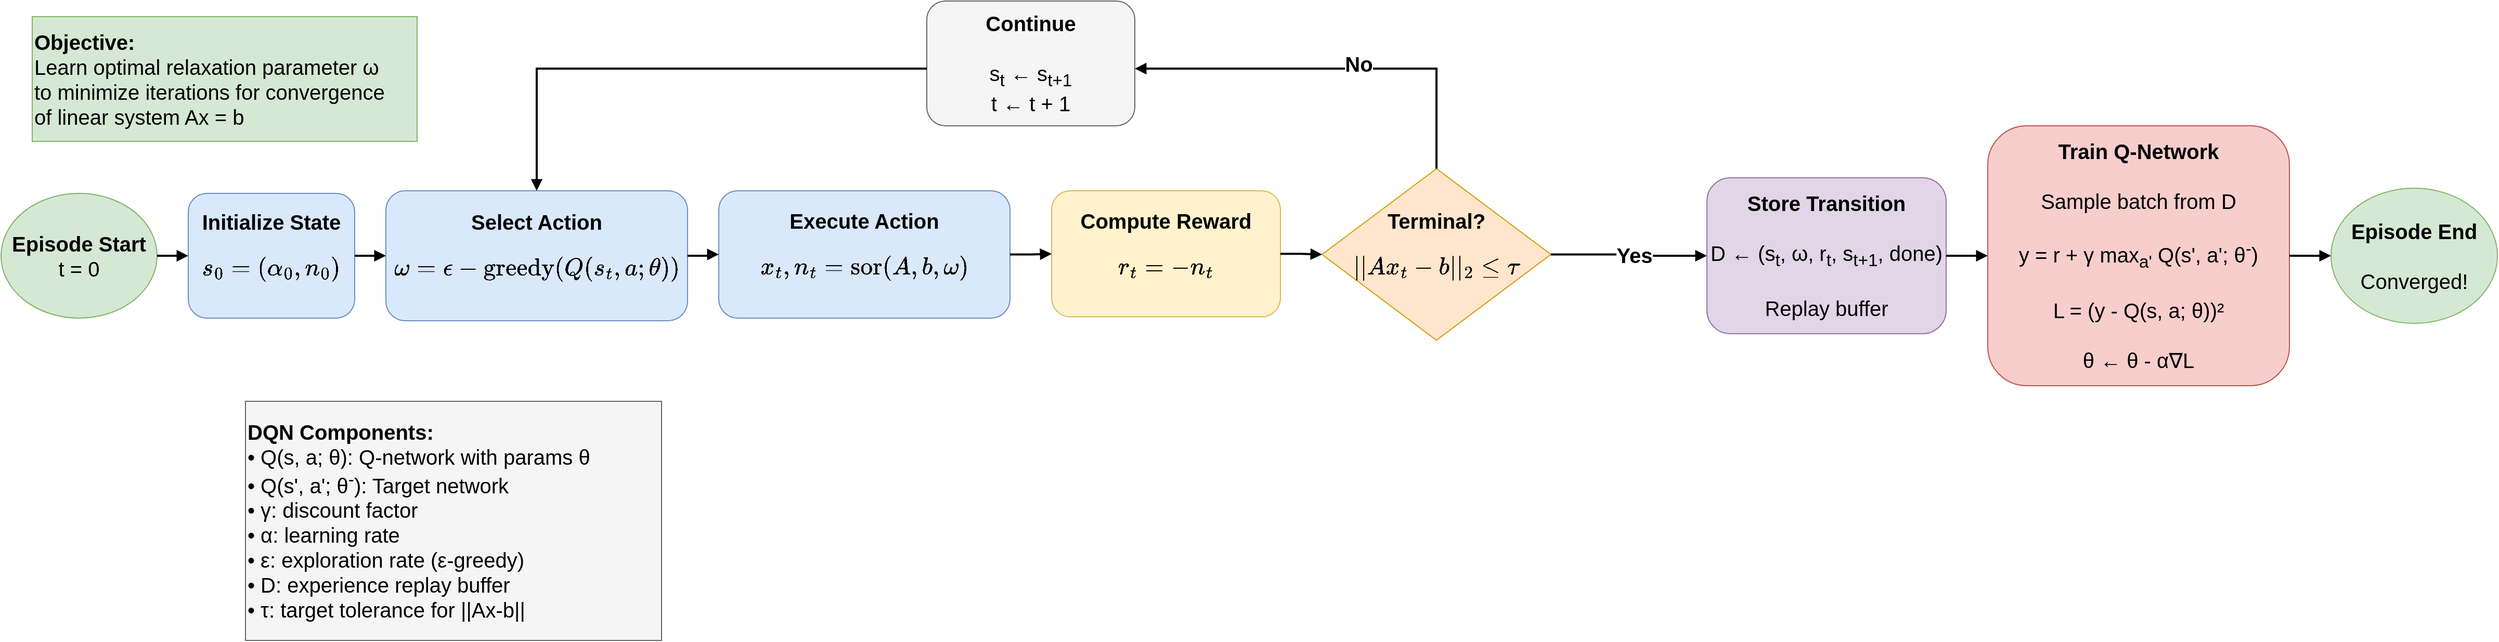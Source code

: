 <mxfile version="28.2.7">
  <diagram name="DQN Methodology" id="S8tuXIqve_KqgAu0fcvP">
    <mxGraphModel dx="2276" dy="863" grid="1" gridSize="10" guides="1" tooltips="1" connect="1" arrows="1" fold="1" page="1" pageScale="1" pageWidth="850" pageHeight="1100" math="1" shadow="0">
      <root>
        <mxCell id="0" />
        <mxCell id="1" parent="0" />
        <mxCell id="IJmZggZovkUzVdCnAwnD-50" value="&lt;b&gt;Episode Start&lt;/b&gt;&lt;br&gt;t = 0" style="ellipse;whiteSpace=wrap;html=1;fillColor=#d5e8d4;strokeColor=#82b366;fontSize=20;" vertex="1" parent="1">
          <mxGeometry x="-210" y="360" width="150" height="120" as="geometry" />
        </mxCell>
        <mxCell id="IJmZggZovkUzVdCnAwnD-51" value="&lt;b&gt;Initialize State&lt;/b&gt;&lt;br&gt;$$s_0=(\alpha_0,n_0)$$" style="rounded=1;whiteSpace=wrap;html=1;fillColor=#dae8fc;strokeColor=#6c8ebf;fontSize=20;" vertex="1" parent="1">
          <mxGeometry x="-30" y="360" width="160" height="120" as="geometry" />
        </mxCell>
        <mxCell id="IJmZggZovkUzVdCnAwnD-52" value="&lt;b&gt;Select Action&lt;/b&gt;&lt;br&gt;&lt;div&gt;$$\omega=\epsilon-\text{greedy}(Q(s_t,a;\theta))$$&lt;/div&gt;" style="rounded=1;whiteSpace=wrap;html=1;fillColor=#dae8fc;strokeColor=#6c8ebf;fontSize=20;" vertex="1" parent="1">
          <mxGeometry x="160" y="357.5" width="290" height="125" as="geometry" />
        </mxCell>
        <mxCell id="IJmZggZovkUzVdCnAwnD-53" value="&lt;b&gt;Execute Action&lt;/b&gt;&lt;br&gt;$$x_t,n_t=\text{sor}(A,b,\omega)$$" style="rounded=1;whiteSpace=wrap;html=1;fillColor=#dae8fc;strokeColor=#6c8ebf;fontSize=20;" vertex="1" parent="1">
          <mxGeometry x="480" y="357.5" width="280" height="122.5" as="geometry" />
        </mxCell>
        <mxCell id="IJmZggZovkUzVdCnAwnD-54" value="&lt;b&gt;Compute Reward&lt;/b&gt;&lt;br&gt;$$r_t=-n_t$$" style="rounded=1;whiteSpace=wrap;html=1;fillColor=#fff2cc;strokeColor=#d6b656;fontSize=20;" vertex="1" parent="1">
          <mxGeometry x="800" y="357.5" width="220" height="121.25" as="geometry" />
        </mxCell>
        <mxCell id="IJmZggZovkUzVdCnAwnD-55" value="&lt;b&gt;Terminal?&lt;/b&gt;&lt;br&gt;$$||Ax_t-b||_2 \leq \tau$$" style="rhombus;whiteSpace=wrap;html=1;fillColor=#ffe6cc;strokeColor=#d79b00;fontSize=20;" vertex="1" parent="1">
          <mxGeometry x="1060" y="336.25" width="220" height="165" as="geometry" />
        </mxCell>
        <mxCell id="IJmZggZovkUzVdCnAwnD-56" value="&lt;b&gt;Store Transition&lt;/b&gt;&lt;br&gt;&lt;br&gt;D ← (s&lt;sub&gt;t&lt;/sub&gt;, ω, r&lt;sub&gt;t&lt;/sub&gt;, s&lt;sub&gt;t+1&lt;/sub&gt;, done)&lt;br&gt;&lt;br&gt;Replay buffer" style="rounded=1;whiteSpace=wrap;html=1;fillColor=#e1d5e7;strokeColor=#9673a6;fontSize=20;" vertex="1" parent="1">
          <mxGeometry x="1430" y="345" width="230" height="150" as="geometry" />
        </mxCell>
        <mxCell id="IJmZggZovkUzVdCnAwnD-57" value="&lt;b&gt;Train Q-Network&lt;/b&gt;&lt;br&gt;&lt;br&gt;Sample batch from D&lt;br&gt;&lt;br&gt;y = r + γ max&lt;sub&gt;a&#39;&lt;/sub&gt; Q(s&#39;, a&#39;; θ&lt;sup&gt;-&lt;/sup&gt;)&lt;br&gt;&lt;br&gt;L = (y - Q(s, a; θ))²&lt;br&gt;&lt;br&gt;θ ← θ - α∇L" style="rounded=1;whiteSpace=wrap;html=1;fillColor=#f8cecc;strokeColor=#b85450;fontSize=20;" vertex="1" parent="1">
          <mxGeometry x="1700" y="295" width="290" height="250" as="geometry" />
        </mxCell>
        <mxCell id="IJmZggZovkUzVdCnAwnD-58" value="&lt;b&gt;Episode End&lt;/b&gt;&lt;br&gt;&lt;br&gt;Converged!" style="ellipse;whiteSpace=wrap;html=1;fillColor=#d5e8d4;strokeColor=#82b366;fontSize=20;" vertex="1" parent="1">
          <mxGeometry x="2030" y="355" width="160" height="130" as="geometry" />
        </mxCell>
        <mxCell id="IJmZggZovkUzVdCnAwnD-59" value="&lt;b&gt;Continue&lt;/b&gt;&lt;br&gt;&lt;br&gt;s&lt;sub&gt;t&lt;/sub&gt; ← s&lt;sub&gt;t+1&lt;/sub&gt;&lt;br&gt;t ← t + 1" style="rounded=1;whiteSpace=wrap;html=1;fillColor=#f5f5f5;strokeColor=#666666;fontSize=20;" vertex="1" parent="1">
          <mxGeometry x="680" y="175" width="200" height="120" as="geometry" />
        </mxCell>
        <mxCell id="IJmZggZovkUzVdCnAwnD-60" value="&lt;b&gt;DQN Components:&lt;/b&gt;&lt;br&gt;• Q(s, a; θ): Q-network with params θ&lt;br&gt;• Q(s&#39;, a&#39;; θ&lt;sup&gt;-&lt;/sup&gt;): Target network&lt;br&gt;• γ: discount factor&lt;br&gt;• α: learning rate&lt;br&gt;• ε: exploration rate (ε-greedy)&lt;br&gt;• D: experience replay buffer&lt;br&gt;• τ: target tolerance for ||Ax-b||" style="rounded=0;whiteSpace=wrap;html=1;fillColor=#f5f5f5;strokeColor=#666666;align=left;fontSize=20;" vertex="1" parent="1">
          <mxGeometry x="25" y="560" width="400" height="230" as="geometry" />
        </mxCell>
        <mxCell id="IJmZggZovkUzVdCnAwnD-61" value="&lt;b&gt;Objective:&lt;/b&gt;&lt;br&gt;Learn optimal relaxation parameter ω&lt;br&gt;to minimize iterations for convergence&lt;br&gt;of linear system Ax = b" style="rounded=0;whiteSpace=wrap;html=1;fillColor=#d5e8d4;strokeColor=#82b366;align=left;fontSize=20;" vertex="1" parent="1">
          <mxGeometry x="-180" y="190" width="370" height="120" as="geometry" />
        </mxCell>
        <mxCell id="IJmZggZovkUzVdCnAwnD-62" style="edgeStyle=orthogonalEdgeStyle;rounded=0;orthogonalLoop=1;jettySize=auto;html=1;strokeWidth=2;endArrow=block;endFill=1;fontSize=20;" edge="1" parent="1" source="IJmZggZovkUzVdCnAwnD-50" target="IJmZggZovkUzVdCnAwnD-51">
          <mxGeometry relative="1" as="geometry" />
        </mxCell>
        <mxCell id="IJmZggZovkUzVdCnAwnD-63" style="edgeStyle=orthogonalEdgeStyle;rounded=0;orthogonalLoop=1;jettySize=auto;html=1;strokeWidth=2;endArrow=block;endFill=1;fontSize=20;" edge="1" parent="1" source="IJmZggZovkUzVdCnAwnD-51" target="IJmZggZovkUzVdCnAwnD-52">
          <mxGeometry relative="1" as="geometry" />
        </mxCell>
        <mxCell id="IJmZggZovkUzVdCnAwnD-64" style="edgeStyle=orthogonalEdgeStyle;rounded=0;orthogonalLoop=1;jettySize=auto;html=1;strokeWidth=2;endArrow=block;endFill=1;fontSize=20;" edge="1" parent="1" source="IJmZggZovkUzVdCnAwnD-52" target="IJmZggZovkUzVdCnAwnD-53">
          <mxGeometry relative="1" as="geometry" />
        </mxCell>
        <mxCell id="IJmZggZovkUzVdCnAwnD-65" style="edgeStyle=orthogonalEdgeStyle;rounded=0;orthogonalLoop=1;jettySize=auto;html=1;strokeWidth=2;endArrow=block;endFill=1;fontSize=20;" edge="1" parent="1" source="IJmZggZovkUzVdCnAwnD-53" target="IJmZggZovkUzVdCnAwnD-54">
          <mxGeometry relative="1" as="geometry" />
        </mxCell>
        <mxCell id="IJmZggZovkUzVdCnAwnD-66" style="edgeStyle=orthogonalEdgeStyle;rounded=0;orthogonalLoop=1;jettySize=auto;html=1;strokeWidth=2;endArrow=block;endFill=1;fontSize=20;" edge="1" parent="1" source="IJmZggZovkUzVdCnAwnD-54" target="IJmZggZovkUzVdCnAwnD-55">
          <mxGeometry relative="1" as="geometry" />
        </mxCell>
        <mxCell id="IJmZggZovkUzVdCnAwnD-67" style="edgeStyle=orthogonalEdgeStyle;rounded=0;orthogonalLoop=1;jettySize=auto;html=1;strokeWidth=2;endArrow=block;endFill=1;fontSize=20;" edge="1" parent="1" source="IJmZggZovkUzVdCnAwnD-55" target="IJmZggZovkUzVdCnAwnD-56">
          <mxGeometry relative="1" as="geometry" />
        </mxCell>
        <mxCell id="IJmZggZovkUzVdCnAwnD-68" value="Yes" style="edgeLabel;html=1;align=center;verticalAlign=middle;fontSize=20;fontStyle=1" vertex="1" connectable="0" parent="IJmZggZovkUzVdCnAwnD-67">
          <mxGeometry x="-0.3" relative="1" as="geometry">
            <mxPoint x="27" as="offset" />
          </mxGeometry>
        </mxCell>
        <mxCell id="IJmZggZovkUzVdCnAwnD-69" style="edgeStyle=orthogonalEdgeStyle;rounded=0;orthogonalLoop=1;jettySize=auto;html=1;strokeWidth=2;endArrow=block;endFill=1;fontSize=20;" edge="1" parent="1" source="IJmZggZovkUzVdCnAwnD-56" target="IJmZggZovkUzVdCnAwnD-57">
          <mxGeometry relative="1" as="geometry" />
        </mxCell>
        <mxCell id="IJmZggZovkUzVdCnAwnD-70" style="edgeStyle=orthogonalEdgeStyle;rounded=0;orthogonalLoop=1;jettySize=auto;html=1;strokeWidth=2;endArrow=block;endFill=1;fontSize=20;" edge="1" parent="1" source="IJmZggZovkUzVdCnAwnD-57" target="IJmZggZovkUzVdCnAwnD-58">
          <mxGeometry relative="1" as="geometry" />
        </mxCell>
        <mxCell id="IJmZggZovkUzVdCnAwnD-71" style="edgeStyle=orthogonalEdgeStyle;rounded=0;orthogonalLoop=1;jettySize=auto;html=1;strokeWidth=2;endArrow=block;endFill=1;fontSize=20;exitX=0.5;exitY=0;exitDx=0;exitDy=0;" edge="1" parent="1" source="IJmZggZovkUzVdCnAwnD-55" target="IJmZggZovkUzVdCnAwnD-59">
          <mxGeometry relative="1" as="geometry">
            <Array as="points">
              <mxPoint x="1170" y="240" />
            </Array>
          </mxGeometry>
        </mxCell>
        <mxCell id="IJmZggZovkUzVdCnAwnD-72" value="No" style="edgeLabel;html=1;align=center;verticalAlign=middle;fontSize=20;fontStyle=1" vertex="1" connectable="0" parent="IJmZggZovkUzVdCnAwnD-71">
          <mxGeometry x="-0.3" relative="1" as="geometry">
            <mxPoint x="-37" y="-5" as="offset" />
          </mxGeometry>
        </mxCell>
        <mxCell id="IJmZggZovkUzVdCnAwnD-73" style="edgeStyle=orthogonalEdgeStyle;rounded=0;orthogonalLoop=1;jettySize=auto;html=1;strokeWidth=2;endArrow=block;endFill=1;fontSize=20;entryX=0.5;entryY=0;entryDx=0;entryDy=0;" edge="1" parent="1" source="IJmZggZovkUzVdCnAwnD-59" target="IJmZggZovkUzVdCnAwnD-52">
          <mxGeometry relative="1" as="geometry">
            <Array as="points">
              <mxPoint x="305" y="240" />
            </Array>
          </mxGeometry>
        </mxCell>
      </root>
    </mxGraphModel>
  </diagram>
</mxfile>
